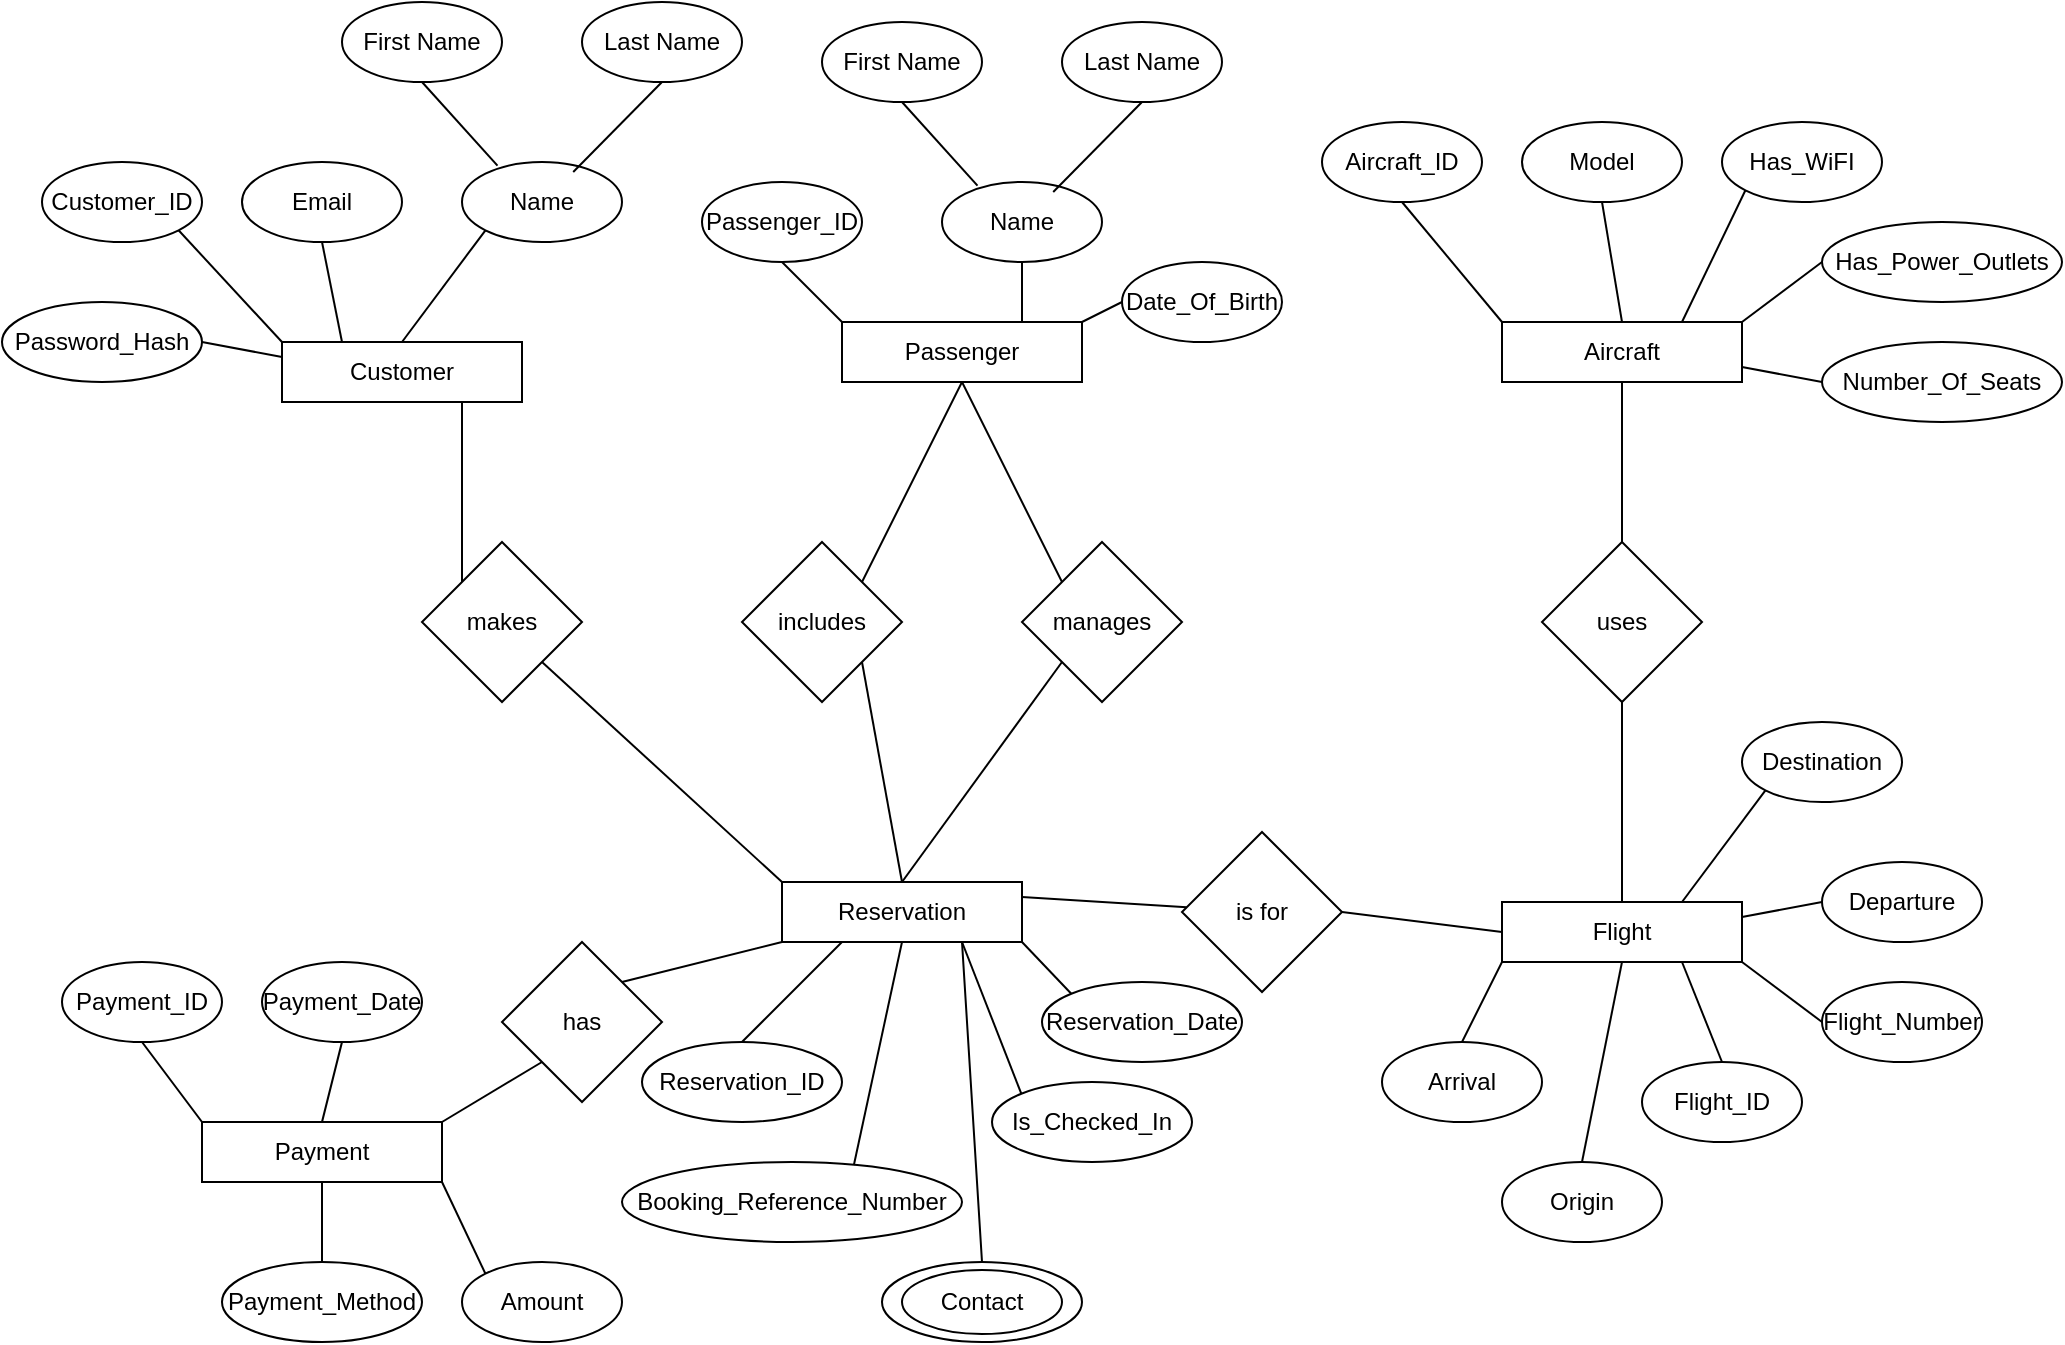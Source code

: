 <mxfile version="24.7.17" pages="2">
  <diagram name="Page-1" id="hL753HQviiplRQnqtc3H">
    <mxGraphModel dx="765" dy="822" grid="1" gridSize="10" guides="1" tooltips="1" connect="1" arrows="1" fold="1" page="1" pageScale="1" pageWidth="1900" pageHeight="1900" math="0" shadow="0">
      <root>
        <mxCell id="0" />
        <mxCell id="1" parent="0" />
        <mxCell id="LhDq8lc_SfDZKBFOZwzH-1" value="Passenger" style="rounded=0;whiteSpace=wrap;html=1;" vertex="1" parent="1">
          <mxGeometry x="930" y="570" width="120" height="30" as="geometry" />
        </mxCell>
        <mxCell id="LhDq8lc_SfDZKBFOZwzH-2" value="Customer" style="rounded=0;whiteSpace=wrap;html=1;" vertex="1" parent="1">
          <mxGeometry x="650" y="580" width="120" height="30" as="geometry" />
        </mxCell>
        <mxCell id="LhDq8lc_SfDZKBFOZwzH-3" value="Aircraft" style="rounded=0;whiteSpace=wrap;html=1;" vertex="1" parent="1">
          <mxGeometry x="1260" y="570" width="120" height="30" as="geometry" />
        </mxCell>
        <mxCell id="LhDq8lc_SfDZKBFOZwzH-4" value="Flight" style="rounded=0;whiteSpace=wrap;html=1;" vertex="1" parent="1">
          <mxGeometry x="1260" y="860" width="120" height="30" as="geometry" />
        </mxCell>
        <mxCell id="LhDq8lc_SfDZKBFOZwzH-9" value="uses" style="rhombus;whiteSpace=wrap;html=1;" vertex="1" parent="1">
          <mxGeometry x="1280" y="680" width="80" height="80" as="geometry" />
        </mxCell>
        <mxCell id="LhDq8lc_SfDZKBFOZwzH-14" value="Reservation" style="rounded=0;whiteSpace=wrap;html=1;" vertex="1" parent="1">
          <mxGeometry x="900" y="850" width="120" height="30" as="geometry" />
        </mxCell>
        <mxCell id="LhDq8lc_SfDZKBFOZwzH-16" value="Payment" style="rounded=0;whiteSpace=wrap;html=1;" vertex="1" parent="1">
          <mxGeometry x="610" y="970" width="120" height="30" as="geometry" />
        </mxCell>
        <mxCell id="LhDq8lc_SfDZKBFOZwzH-18" value="includes" style="rhombus;whiteSpace=wrap;html=1;" vertex="1" parent="1">
          <mxGeometry x="880" y="680" width="80" height="80" as="geometry" />
        </mxCell>
        <mxCell id="LhDq8lc_SfDZKBFOZwzH-19" value="" style="endArrow=none;html=1;rounded=0;entryX=1;entryY=1;entryDx=0;entryDy=0;exitX=0.5;exitY=0;exitDx=0;exitDy=0;" edge="1" parent="1" source="LhDq8lc_SfDZKBFOZwzH-14" target="LhDq8lc_SfDZKBFOZwzH-18">
          <mxGeometry width="50" height="50" relative="1" as="geometry">
            <mxPoint x="820" y="930" as="sourcePoint" />
            <mxPoint x="870" y="880" as="targetPoint" />
          </mxGeometry>
        </mxCell>
        <mxCell id="LhDq8lc_SfDZKBFOZwzH-20" value="has" style="rhombus;whiteSpace=wrap;html=1;" vertex="1" parent="1">
          <mxGeometry x="760" y="880" width="80" height="80" as="geometry" />
        </mxCell>
        <mxCell id="LhDq8lc_SfDZKBFOZwzH-21" value="" style="endArrow=none;html=1;rounded=0;exitX=1;exitY=0;exitDx=0;exitDy=0;entryX=0;entryY=1;entryDx=0;entryDy=0;" edge="1" parent="1" source="LhDq8lc_SfDZKBFOZwzH-16" target="LhDq8lc_SfDZKBFOZwzH-20">
          <mxGeometry width="50" height="50" relative="1" as="geometry">
            <mxPoint x="820" y="930" as="sourcePoint" />
            <mxPoint x="870" y="880" as="targetPoint" />
          </mxGeometry>
        </mxCell>
        <mxCell id="LhDq8lc_SfDZKBFOZwzH-22" value="" style="endArrow=none;html=1;rounded=0;entryX=0;entryY=1;entryDx=0;entryDy=0;exitX=1;exitY=0;exitDx=0;exitDy=0;" edge="1" parent="1" source="LhDq8lc_SfDZKBFOZwzH-20" target="LhDq8lc_SfDZKBFOZwzH-14">
          <mxGeometry width="50" height="50" relative="1" as="geometry">
            <mxPoint x="820" y="930" as="sourcePoint" />
            <mxPoint x="870" y="880" as="targetPoint" />
          </mxGeometry>
        </mxCell>
        <mxCell id="LhDq8lc_SfDZKBFOZwzH-26" value="" style="endArrow=none;html=1;rounded=0;entryX=0.5;entryY=1;entryDx=0;entryDy=0;exitX=1;exitY=0;exitDx=0;exitDy=0;" edge="1" parent="1" source="LhDq8lc_SfDZKBFOZwzH-18" target="LhDq8lc_SfDZKBFOZwzH-1">
          <mxGeometry width="50" height="50" relative="1" as="geometry">
            <mxPoint x="920" y="970" as="sourcePoint" />
            <mxPoint x="970" y="920" as="targetPoint" />
          </mxGeometry>
        </mxCell>
        <mxCell id="LhDq8lc_SfDZKBFOZwzH-27" value="is for" style="rhombus;whiteSpace=wrap;html=1;" vertex="1" parent="1">
          <mxGeometry x="1100" y="825" width="80" height="80" as="geometry" />
        </mxCell>
        <mxCell id="LhDq8lc_SfDZKBFOZwzH-30" value="" style="endArrow=none;html=1;rounded=0;exitX=1;exitY=0.25;exitDx=0;exitDy=0;" edge="1" parent="1" source="LhDq8lc_SfDZKBFOZwzH-14" target="LhDq8lc_SfDZKBFOZwzH-27">
          <mxGeometry width="50" height="50" relative="1" as="geometry">
            <mxPoint x="1080" y="840" as="sourcePoint" />
            <mxPoint x="1130" y="790" as="targetPoint" />
          </mxGeometry>
        </mxCell>
        <mxCell id="LhDq8lc_SfDZKBFOZwzH-31" value="" style="endArrow=none;html=1;rounded=0;entryX=0;entryY=0.5;entryDx=0;entryDy=0;exitX=1;exitY=0.5;exitDx=0;exitDy=0;" edge="1" parent="1" source="LhDq8lc_SfDZKBFOZwzH-27" target="LhDq8lc_SfDZKBFOZwzH-4">
          <mxGeometry width="50" height="50" relative="1" as="geometry">
            <mxPoint x="1230" y="810" as="sourcePoint" />
            <mxPoint x="1280" y="760" as="targetPoint" />
          </mxGeometry>
        </mxCell>
        <mxCell id="LhDq8lc_SfDZKBFOZwzH-32" value="" style="endArrow=none;html=1;rounded=0;exitX=0.5;exitY=0;exitDx=0;exitDy=0;entryX=0.5;entryY=1;entryDx=0;entryDy=0;" edge="1" parent="1" source="LhDq8lc_SfDZKBFOZwzH-4" target="LhDq8lc_SfDZKBFOZwzH-9">
          <mxGeometry width="50" height="50" relative="1" as="geometry">
            <mxPoint x="1230" y="810" as="sourcePoint" />
            <mxPoint x="1280" y="760" as="targetPoint" />
          </mxGeometry>
        </mxCell>
        <mxCell id="LhDq8lc_SfDZKBFOZwzH-33" value="" style="endArrow=none;html=1;rounded=0;entryX=0.5;entryY=1;entryDx=0;entryDy=0;exitX=0.5;exitY=0;exitDx=0;exitDy=0;" edge="1" parent="1" source="LhDq8lc_SfDZKBFOZwzH-9" target="LhDq8lc_SfDZKBFOZwzH-3">
          <mxGeometry width="50" height="50" relative="1" as="geometry">
            <mxPoint x="1230" y="810" as="sourcePoint" />
            <mxPoint x="1280" y="760" as="targetPoint" />
          </mxGeometry>
        </mxCell>
        <mxCell id="LhDq8lc_SfDZKBFOZwzH-34" value="makes" style="rhombus;whiteSpace=wrap;html=1;" vertex="1" parent="1">
          <mxGeometry x="720" y="680" width="80" height="80" as="geometry" />
        </mxCell>
        <mxCell id="LhDq8lc_SfDZKBFOZwzH-35" value="" style="endArrow=none;html=1;rounded=0;entryX=0.75;entryY=1;entryDx=0;entryDy=0;exitX=0;exitY=0;exitDx=0;exitDy=0;" edge="1" parent="1" source="LhDq8lc_SfDZKBFOZwzH-34" target="LhDq8lc_SfDZKBFOZwzH-2">
          <mxGeometry width="50" height="50" relative="1" as="geometry">
            <mxPoint x="770" y="780" as="sourcePoint" />
            <mxPoint x="820" y="730" as="targetPoint" />
          </mxGeometry>
        </mxCell>
        <mxCell id="LhDq8lc_SfDZKBFOZwzH-36" value="" style="endArrow=none;html=1;rounded=0;entryX=1;entryY=1;entryDx=0;entryDy=0;exitX=0;exitY=0;exitDx=0;exitDy=0;" edge="1" parent="1" source="LhDq8lc_SfDZKBFOZwzH-14" target="LhDq8lc_SfDZKBFOZwzH-34">
          <mxGeometry width="50" height="50" relative="1" as="geometry">
            <mxPoint x="770" y="780" as="sourcePoint" />
            <mxPoint x="820" y="730" as="targetPoint" />
          </mxGeometry>
        </mxCell>
        <mxCell id="LhDq8lc_SfDZKBFOZwzH-38" value="manages" style="rhombus;whiteSpace=wrap;html=1;" vertex="1" parent="1">
          <mxGeometry x="1020" y="680" width="80" height="80" as="geometry" />
        </mxCell>
        <mxCell id="LhDq8lc_SfDZKBFOZwzH-39" value="" style="endArrow=none;html=1;rounded=0;entryX=0.5;entryY=1;entryDx=0;entryDy=0;exitX=0;exitY=0;exitDx=0;exitDy=0;" edge="1" parent="1" source="LhDq8lc_SfDZKBFOZwzH-38" target="LhDq8lc_SfDZKBFOZwzH-1">
          <mxGeometry width="50" height="50" relative="1" as="geometry">
            <mxPoint x="1030" y="740" as="sourcePoint" />
            <mxPoint x="1080" y="690" as="targetPoint" />
          </mxGeometry>
        </mxCell>
        <mxCell id="LhDq8lc_SfDZKBFOZwzH-40" value="" style="endArrow=none;html=1;rounded=0;entryX=0.5;entryY=0;entryDx=0;entryDy=0;exitX=0;exitY=1;exitDx=0;exitDy=0;" edge="1" parent="1" source="LhDq8lc_SfDZKBFOZwzH-38" target="LhDq8lc_SfDZKBFOZwzH-14">
          <mxGeometry width="50" height="50" relative="1" as="geometry">
            <mxPoint x="1030" y="760" as="sourcePoint" />
            <mxPoint x="1080" y="690" as="targetPoint" />
          </mxGeometry>
        </mxCell>
        <mxCell id="LhDq8lc_SfDZKBFOZwzH-42" value="Customer_ID" style="ellipse;whiteSpace=wrap;html=1;" vertex="1" parent="1">
          <mxGeometry x="530" y="490" width="80" height="40" as="geometry" />
        </mxCell>
        <mxCell id="LhDq8lc_SfDZKBFOZwzH-43" value="Email" style="ellipse;whiteSpace=wrap;html=1;" vertex="1" parent="1">
          <mxGeometry x="630" y="490" width="80" height="40" as="geometry" />
        </mxCell>
        <mxCell id="LhDq8lc_SfDZKBFOZwzH-44" value="Name" style="ellipse;whiteSpace=wrap;html=1;" vertex="1" parent="1">
          <mxGeometry x="740" y="490" width="80" height="40" as="geometry" />
        </mxCell>
        <mxCell id="LhDq8lc_SfDZKBFOZwzH-50" value="First Name" style="ellipse;whiteSpace=wrap;html=1;" vertex="1" parent="1">
          <mxGeometry x="680" y="410" width="80" height="40" as="geometry" />
        </mxCell>
        <mxCell id="LhDq8lc_SfDZKBFOZwzH-51" value="Last Name" style="ellipse;whiteSpace=wrap;html=1;" vertex="1" parent="1">
          <mxGeometry x="800" y="410" width="80" height="40" as="geometry" />
        </mxCell>
        <mxCell id="LhDq8lc_SfDZKBFOZwzH-52" value="" style="endArrow=none;html=1;rounded=0;entryX=0.5;entryY=1;entryDx=0;entryDy=0;exitX=0.182;exitY=-0.019;exitDx=0;exitDy=0;exitPerimeter=0;" edge="1" parent="1" target="LhDq8lc_SfDZKBFOZwzH-50">
          <mxGeometry width="50" height="50" relative="1" as="geometry">
            <mxPoint x="757.74" y="491.835" as="sourcePoint" />
            <mxPoint x="790" y="730" as="targetPoint" />
          </mxGeometry>
        </mxCell>
        <mxCell id="LhDq8lc_SfDZKBFOZwzH-53" value="" style="endArrow=none;html=1;rounded=0;entryX=0.5;entryY=1;entryDx=0;entryDy=0;exitX=0.723;exitY=0.071;exitDx=0;exitDy=0;exitPerimeter=0;" edge="1" parent="1" target="LhDq8lc_SfDZKBFOZwzH-51">
          <mxGeometry width="50" height="50" relative="1" as="geometry">
            <mxPoint x="795.61" y="494.985" as="sourcePoint" />
            <mxPoint x="790" y="730" as="targetPoint" />
          </mxGeometry>
        </mxCell>
        <mxCell id="LhDq8lc_SfDZKBFOZwzH-55" value="Password_Hash" style="ellipse;whiteSpace=wrap;html=1;" vertex="1" parent="1">
          <mxGeometry x="510" y="560" width="100" height="40" as="geometry" />
        </mxCell>
        <mxCell id="LhDq8lc_SfDZKBFOZwzH-57" value="" style="endArrow=none;html=1;rounded=0;entryX=1;entryY=0.5;entryDx=0;entryDy=0;exitX=0;exitY=0.25;exitDx=0;exitDy=0;" edge="1" parent="1" source="LhDq8lc_SfDZKBFOZwzH-2" target="LhDq8lc_SfDZKBFOZwzH-55">
          <mxGeometry width="50" height="50" relative="1" as="geometry">
            <mxPoint x="710" y="830" as="sourcePoint" />
            <mxPoint x="760" y="780" as="targetPoint" />
          </mxGeometry>
        </mxCell>
        <mxCell id="LhDq8lc_SfDZKBFOZwzH-58" value="" style="endArrow=none;html=1;rounded=0;entryX=1;entryY=1;entryDx=0;entryDy=0;exitX=0;exitY=0;exitDx=0;exitDy=0;" edge="1" parent="1" source="LhDq8lc_SfDZKBFOZwzH-2" target="LhDq8lc_SfDZKBFOZwzH-42">
          <mxGeometry width="50" height="50" relative="1" as="geometry">
            <mxPoint x="710" y="790" as="sourcePoint" />
            <mxPoint x="760" y="740" as="targetPoint" />
          </mxGeometry>
        </mxCell>
        <mxCell id="LhDq8lc_SfDZKBFOZwzH-59" value="" style="endArrow=none;html=1;rounded=0;entryX=0.5;entryY=1;entryDx=0;entryDy=0;exitX=0.25;exitY=0;exitDx=0;exitDy=0;" edge="1" parent="1" source="LhDq8lc_SfDZKBFOZwzH-2" target="LhDq8lc_SfDZKBFOZwzH-43">
          <mxGeometry width="50" height="50" relative="1" as="geometry">
            <mxPoint x="710" y="790" as="sourcePoint" />
            <mxPoint x="760" y="740" as="targetPoint" />
          </mxGeometry>
        </mxCell>
        <mxCell id="LhDq8lc_SfDZKBFOZwzH-60" value="" style="endArrow=none;html=1;rounded=0;entryX=0;entryY=1;entryDx=0;entryDy=0;exitX=0.5;exitY=0;exitDx=0;exitDy=0;" edge="1" parent="1" source="LhDq8lc_SfDZKBFOZwzH-2" target="LhDq8lc_SfDZKBFOZwzH-44">
          <mxGeometry width="50" height="50" relative="1" as="geometry">
            <mxPoint x="710" y="790" as="sourcePoint" />
            <mxPoint x="760" y="740" as="targetPoint" />
          </mxGeometry>
        </mxCell>
        <mxCell id="LhDq8lc_SfDZKBFOZwzH-61" value="Payment_ID" style="ellipse;whiteSpace=wrap;html=1;" vertex="1" parent="1">
          <mxGeometry x="540" y="890" width="80" height="40" as="geometry" />
        </mxCell>
        <mxCell id="LhDq8lc_SfDZKBFOZwzH-62" value="Payment_Date" style="ellipse;whiteSpace=wrap;html=1;" vertex="1" parent="1">
          <mxGeometry x="640" y="890" width="80" height="40" as="geometry" />
        </mxCell>
        <mxCell id="LhDq8lc_SfDZKBFOZwzH-63" value="Amount" style="ellipse;whiteSpace=wrap;html=1;" vertex="1" parent="1">
          <mxGeometry x="740" y="1040" width="80" height="40" as="geometry" />
        </mxCell>
        <mxCell id="LhDq8lc_SfDZKBFOZwzH-64" value="Payment_Method" style="ellipse;whiteSpace=wrap;html=1;" vertex="1" parent="1">
          <mxGeometry x="620" y="1040" width="100" height="40" as="geometry" />
        </mxCell>
        <mxCell id="LhDq8lc_SfDZKBFOZwzH-68" value="" style="endArrow=none;html=1;rounded=0;exitX=0.5;exitY=1;exitDx=0;exitDy=0;entryX=0.5;entryY=0;entryDx=0;entryDy=0;" edge="1" parent="1" source="LhDq8lc_SfDZKBFOZwzH-16" target="LhDq8lc_SfDZKBFOZwzH-64">
          <mxGeometry width="50" height="50" relative="1" as="geometry">
            <mxPoint x="610" y="950" as="sourcePoint" />
            <mxPoint x="660" y="900" as="targetPoint" />
          </mxGeometry>
        </mxCell>
        <mxCell id="LhDq8lc_SfDZKBFOZwzH-69" value="" style="endArrow=none;html=1;rounded=0;entryX=1;entryY=1;entryDx=0;entryDy=0;exitX=0;exitY=0;exitDx=0;exitDy=0;" edge="1" parent="1" source="LhDq8lc_SfDZKBFOZwzH-63" target="LhDq8lc_SfDZKBFOZwzH-16">
          <mxGeometry width="50" height="50" relative="1" as="geometry">
            <mxPoint x="610" y="950" as="sourcePoint" />
            <mxPoint x="660" y="900" as="targetPoint" />
          </mxGeometry>
        </mxCell>
        <mxCell id="LhDq8lc_SfDZKBFOZwzH-70" value="Aircraft_ID" style="ellipse;whiteSpace=wrap;html=1;" vertex="1" parent="1">
          <mxGeometry x="1170" y="470" width="80" height="40" as="geometry" />
        </mxCell>
        <mxCell id="LhDq8lc_SfDZKBFOZwzH-72" value="Model" style="ellipse;whiteSpace=wrap;html=1;" vertex="1" parent="1">
          <mxGeometry x="1270" y="470" width="80" height="40" as="geometry" />
        </mxCell>
        <mxCell id="LhDq8lc_SfDZKBFOZwzH-73" value="Has_WiFI" style="ellipse;whiteSpace=wrap;html=1;" vertex="1" parent="1">
          <mxGeometry x="1370" y="470" width="80" height="40" as="geometry" />
        </mxCell>
        <mxCell id="LhDq8lc_SfDZKBFOZwzH-74" value="Has_Power_Outlets" style="ellipse;whiteSpace=wrap;html=1;" vertex="1" parent="1">
          <mxGeometry x="1420" y="520" width="120" height="40" as="geometry" />
        </mxCell>
        <mxCell id="LhDq8lc_SfDZKBFOZwzH-75" value="Number_Of_Seats" style="ellipse;whiteSpace=wrap;html=1;" vertex="1" parent="1">
          <mxGeometry x="1420" y="580" width="120" height="40" as="geometry" />
        </mxCell>
        <mxCell id="LhDq8lc_SfDZKBFOZwzH-76" value="" style="endArrow=none;html=1;rounded=0;entryX=0.5;entryY=1;entryDx=0;entryDy=0;exitX=0;exitY=0;exitDx=0;exitDy=0;" edge="1" parent="1" source="LhDq8lc_SfDZKBFOZwzH-3" target="LhDq8lc_SfDZKBFOZwzH-70">
          <mxGeometry width="50" height="50" relative="1" as="geometry">
            <mxPoint x="1250" y="800" as="sourcePoint" />
            <mxPoint x="1300" y="750" as="targetPoint" />
          </mxGeometry>
        </mxCell>
        <mxCell id="LhDq8lc_SfDZKBFOZwzH-77" value="" style="endArrow=none;html=1;rounded=0;entryX=0.5;entryY=1;entryDx=0;entryDy=0;exitX=0.5;exitY=0;exitDx=0;exitDy=0;" edge="1" parent="1" source="LhDq8lc_SfDZKBFOZwzH-3" target="LhDq8lc_SfDZKBFOZwzH-72">
          <mxGeometry width="50" height="50" relative="1" as="geometry">
            <mxPoint x="1250" y="800" as="sourcePoint" />
            <mxPoint x="1300" y="750" as="targetPoint" />
          </mxGeometry>
        </mxCell>
        <mxCell id="LhDq8lc_SfDZKBFOZwzH-78" value="" style="endArrow=none;html=1;rounded=0;entryX=0;entryY=1;entryDx=0;entryDy=0;" edge="1" parent="1" target="LhDq8lc_SfDZKBFOZwzH-73">
          <mxGeometry width="50" height="50" relative="1" as="geometry">
            <mxPoint x="1350" y="570" as="sourcePoint" />
            <mxPoint x="1300" y="750" as="targetPoint" />
          </mxGeometry>
        </mxCell>
        <mxCell id="LhDq8lc_SfDZKBFOZwzH-79" value="" style="endArrow=none;html=1;rounded=0;entryX=0;entryY=0.5;entryDx=0;entryDy=0;exitX=1;exitY=0;exitDx=0;exitDy=0;" edge="1" parent="1" source="LhDq8lc_SfDZKBFOZwzH-3" target="LhDq8lc_SfDZKBFOZwzH-74">
          <mxGeometry width="50" height="50" relative="1" as="geometry">
            <mxPoint x="1250" y="800" as="sourcePoint" />
            <mxPoint x="1300" y="750" as="targetPoint" />
          </mxGeometry>
        </mxCell>
        <mxCell id="LhDq8lc_SfDZKBFOZwzH-80" value="" style="endArrow=none;html=1;rounded=0;entryX=0;entryY=0.5;entryDx=0;entryDy=0;exitX=1;exitY=0.75;exitDx=0;exitDy=0;" edge="1" parent="1" source="LhDq8lc_SfDZKBFOZwzH-3" target="LhDq8lc_SfDZKBFOZwzH-75">
          <mxGeometry width="50" height="50" relative="1" as="geometry">
            <mxPoint x="1250" y="800" as="sourcePoint" />
            <mxPoint x="1300" y="750" as="targetPoint" />
          </mxGeometry>
        </mxCell>
        <mxCell id="LhDq8lc_SfDZKBFOZwzH-81" value="Flight_ID" style="ellipse;whiteSpace=wrap;html=1;" vertex="1" parent="1">
          <mxGeometry x="1330" y="940" width="80" height="40" as="geometry" />
        </mxCell>
        <mxCell id="LhDq8lc_SfDZKBFOZwzH-82" value="Flight_Number" style="ellipse;whiteSpace=wrap;html=1;" vertex="1" parent="1">
          <mxGeometry x="1420" y="900" width="80" height="40" as="geometry" />
        </mxCell>
        <mxCell id="LhDq8lc_SfDZKBFOZwzH-83" value="Departure" style="ellipse;whiteSpace=wrap;html=1;" vertex="1" parent="1">
          <mxGeometry x="1420" y="840" width="80" height="40" as="geometry" />
        </mxCell>
        <mxCell id="LhDq8lc_SfDZKBFOZwzH-84" value="Arrival" style="ellipse;whiteSpace=wrap;html=1;" vertex="1" parent="1">
          <mxGeometry x="1200" y="930" width="80" height="40" as="geometry" />
        </mxCell>
        <mxCell id="LhDq8lc_SfDZKBFOZwzH-85" value="Destination" style="ellipse;whiteSpace=wrap;html=1;" vertex="1" parent="1">
          <mxGeometry x="1380" y="770" width="80" height="40" as="geometry" />
        </mxCell>
        <mxCell id="LhDq8lc_SfDZKBFOZwzH-86" value="Origin" style="ellipse;whiteSpace=wrap;html=1;" vertex="1" parent="1">
          <mxGeometry x="1260" y="990" width="80" height="40" as="geometry" />
        </mxCell>
        <mxCell id="LhDq8lc_SfDZKBFOZwzH-87" value="" style="endArrow=none;html=1;rounded=0;entryX=0;entryY=1;entryDx=0;entryDy=0;exitX=0.75;exitY=0;exitDx=0;exitDy=0;" edge="1" parent="1" source="LhDq8lc_SfDZKBFOZwzH-4" target="LhDq8lc_SfDZKBFOZwzH-85">
          <mxGeometry width="50" height="50" relative="1" as="geometry">
            <mxPoint x="1270" y="800" as="sourcePoint" />
            <mxPoint x="1320" y="750" as="targetPoint" />
          </mxGeometry>
        </mxCell>
        <mxCell id="LhDq8lc_SfDZKBFOZwzH-88" value="" style="endArrow=none;html=1;rounded=0;entryX=0;entryY=0.5;entryDx=0;entryDy=0;exitX=1;exitY=0.25;exitDx=0;exitDy=0;" edge="1" parent="1" source="LhDq8lc_SfDZKBFOZwzH-4" target="LhDq8lc_SfDZKBFOZwzH-83">
          <mxGeometry width="50" height="50" relative="1" as="geometry">
            <mxPoint x="1270" y="800" as="sourcePoint" />
            <mxPoint x="1320" y="750" as="targetPoint" />
          </mxGeometry>
        </mxCell>
        <mxCell id="LhDq8lc_SfDZKBFOZwzH-89" value="" style="endArrow=none;html=1;rounded=0;entryX=0;entryY=0.5;entryDx=0;entryDy=0;exitX=1;exitY=1;exitDx=0;exitDy=0;" edge="1" parent="1" source="LhDq8lc_SfDZKBFOZwzH-4" target="LhDq8lc_SfDZKBFOZwzH-82">
          <mxGeometry width="50" height="50" relative="1" as="geometry">
            <mxPoint x="1270" y="800" as="sourcePoint" />
            <mxPoint x="1320" y="750" as="targetPoint" />
          </mxGeometry>
        </mxCell>
        <mxCell id="LhDq8lc_SfDZKBFOZwzH-90" value="" style="endArrow=none;html=1;rounded=0;entryX=0.5;entryY=0;entryDx=0;entryDy=0;exitX=0.75;exitY=1;exitDx=0;exitDy=0;" edge="1" parent="1" source="LhDq8lc_SfDZKBFOZwzH-4" target="LhDq8lc_SfDZKBFOZwzH-81">
          <mxGeometry width="50" height="50" relative="1" as="geometry">
            <mxPoint x="1270" y="800" as="sourcePoint" />
            <mxPoint x="1320" y="750" as="targetPoint" />
          </mxGeometry>
        </mxCell>
        <mxCell id="LhDq8lc_SfDZKBFOZwzH-91" value="" style="endArrow=none;html=1;rounded=0;entryX=0.5;entryY=0;entryDx=0;entryDy=0;exitX=0.5;exitY=1;exitDx=0;exitDy=0;" edge="1" parent="1" source="LhDq8lc_SfDZKBFOZwzH-4" target="LhDq8lc_SfDZKBFOZwzH-86">
          <mxGeometry width="50" height="50" relative="1" as="geometry">
            <mxPoint x="1270" y="800" as="sourcePoint" />
            <mxPoint x="1320" y="750" as="targetPoint" />
          </mxGeometry>
        </mxCell>
        <mxCell id="LhDq8lc_SfDZKBFOZwzH-92" value="" style="endArrow=none;html=1;rounded=0;exitX=0.5;exitY=0;exitDx=0;exitDy=0;entryX=0;entryY=1;entryDx=0;entryDy=0;" edge="1" parent="1" source="LhDq8lc_SfDZKBFOZwzH-84" target="LhDq8lc_SfDZKBFOZwzH-4">
          <mxGeometry width="50" height="50" relative="1" as="geometry">
            <mxPoint x="1270" y="800" as="sourcePoint" />
            <mxPoint x="1320" y="750" as="targetPoint" />
          </mxGeometry>
        </mxCell>
        <mxCell id="LhDq8lc_SfDZKBFOZwzH-93" value="" style="endArrow=none;html=1;rounded=0;entryX=0.5;entryY=1;entryDx=0;entryDy=0;exitX=0;exitY=0;exitDx=0;exitDy=0;" edge="1" parent="1" source="LhDq8lc_SfDZKBFOZwzH-16" target="LhDq8lc_SfDZKBFOZwzH-61">
          <mxGeometry width="50" height="50" relative="1" as="geometry">
            <mxPoint x="650" y="1060" as="sourcePoint" />
            <mxPoint x="700" y="1010" as="targetPoint" />
          </mxGeometry>
        </mxCell>
        <mxCell id="LhDq8lc_SfDZKBFOZwzH-94" value="" style="endArrow=none;html=1;rounded=0;entryX=0.5;entryY=1;entryDx=0;entryDy=0;exitX=0.5;exitY=0;exitDx=0;exitDy=0;" edge="1" parent="1" source="LhDq8lc_SfDZKBFOZwzH-16" target="LhDq8lc_SfDZKBFOZwzH-62">
          <mxGeometry width="50" height="50" relative="1" as="geometry">
            <mxPoint x="650" y="1060" as="sourcePoint" />
            <mxPoint x="700" y="1010" as="targetPoint" />
          </mxGeometry>
        </mxCell>
        <mxCell id="LhDq8lc_SfDZKBFOZwzH-96" value="Reservation_ID" style="ellipse;whiteSpace=wrap;html=1;" vertex="1" parent="1">
          <mxGeometry x="830" y="930" width="100" height="40" as="geometry" />
        </mxCell>
        <mxCell id="LhDq8lc_SfDZKBFOZwzH-97" value="Booking_Reference_Number" style="ellipse;whiteSpace=wrap;html=1;" vertex="1" parent="1">
          <mxGeometry x="820" y="990" width="170" height="40" as="geometry" />
        </mxCell>
        <mxCell id="LhDq8lc_SfDZKBFOZwzH-99" value="Reservation_Date" style="ellipse;whiteSpace=wrap;html=1;" vertex="1" parent="1">
          <mxGeometry x="1030" y="900" width="100" height="40" as="geometry" />
        </mxCell>
        <mxCell id="LhDq8lc_SfDZKBFOZwzH-100" value="Is_Checked_In" style="ellipse;whiteSpace=wrap;html=1;" vertex="1" parent="1">
          <mxGeometry x="1005" y="950" width="100" height="40" as="geometry" />
        </mxCell>
        <mxCell id="LhDq8lc_SfDZKBFOZwzH-101" value="" style="endArrow=none;html=1;rounded=0;entryX=0.25;entryY=1;entryDx=0;entryDy=0;exitX=0.5;exitY=0;exitDx=0;exitDy=0;" edge="1" parent="1" source="LhDq8lc_SfDZKBFOZwzH-96" target="LhDq8lc_SfDZKBFOZwzH-14">
          <mxGeometry width="50" height="50" relative="1" as="geometry">
            <mxPoint x="990" y="1100" as="sourcePoint" />
            <mxPoint x="1040" y="1050" as="targetPoint" />
          </mxGeometry>
        </mxCell>
        <mxCell id="LhDq8lc_SfDZKBFOZwzH-102" value="" style="endArrow=none;html=1;rounded=0;entryX=0.5;entryY=1;entryDx=0;entryDy=0;exitX=0.682;exitY=0.038;exitDx=0;exitDy=0;exitPerimeter=0;" edge="1" parent="1" source="LhDq8lc_SfDZKBFOZwzH-97" target="LhDq8lc_SfDZKBFOZwzH-14">
          <mxGeometry width="50" height="50" relative="1" as="geometry">
            <mxPoint x="950" y="980" as="sourcePoint" />
            <mxPoint x="1040" y="1050" as="targetPoint" />
          </mxGeometry>
        </mxCell>
        <mxCell id="LhDq8lc_SfDZKBFOZwzH-103" value="" style="endArrow=none;html=1;rounded=0;entryX=0.75;entryY=1;entryDx=0;entryDy=0;exitX=0;exitY=0;exitDx=0;exitDy=0;" edge="1" parent="1" source="LhDq8lc_SfDZKBFOZwzH-100" target="LhDq8lc_SfDZKBFOZwzH-14">
          <mxGeometry width="50" height="50" relative="1" as="geometry">
            <mxPoint x="990" y="1100" as="sourcePoint" />
            <mxPoint x="1040" y="1050" as="targetPoint" />
          </mxGeometry>
        </mxCell>
        <mxCell id="LhDq8lc_SfDZKBFOZwzH-104" value="" style="endArrow=none;html=1;rounded=0;entryX=1;entryY=1;entryDx=0;entryDy=0;exitX=0;exitY=0;exitDx=0;exitDy=0;" edge="1" parent="1" source="LhDq8lc_SfDZKBFOZwzH-99" target="LhDq8lc_SfDZKBFOZwzH-14">
          <mxGeometry width="50" height="50" relative="1" as="geometry">
            <mxPoint x="990" y="1100" as="sourcePoint" />
            <mxPoint x="1040" y="1050" as="targetPoint" />
          </mxGeometry>
        </mxCell>
        <mxCell id="LhDq8lc_SfDZKBFOZwzH-105" value="Passenger_ID" style="ellipse;whiteSpace=wrap;html=1;" vertex="1" parent="1">
          <mxGeometry x="860" y="500" width="80" height="40" as="geometry" />
        </mxCell>
        <mxCell id="LhDq8lc_SfDZKBFOZwzH-107" value="Name" style="ellipse;whiteSpace=wrap;html=1;" vertex="1" parent="1">
          <mxGeometry x="980" y="500" width="80" height="40" as="geometry" />
        </mxCell>
        <mxCell id="LhDq8lc_SfDZKBFOZwzH-108" value="First Name" style="ellipse;whiteSpace=wrap;html=1;" vertex="1" parent="1">
          <mxGeometry x="920" y="420" width="80" height="40" as="geometry" />
        </mxCell>
        <mxCell id="LhDq8lc_SfDZKBFOZwzH-109" value="Last Name" style="ellipse;whiteSpace=wrap;html=1;" vertex="1" parent="1">
          <mxGeometry x="1040" y="420" width="80" height="40" as="geometry" />
        </mxCell>
        <mxCell id="LhDq8lc_SfDZKBFOZwzH-110" value="" style="endArrow=none;html=1;rounded=0;entryX=0.5;entryY=1;entryDx=0;entryDy=0;exitX=0.182;exitY=-0.019;exitDx=0;exitDy=0;exitPerimeter=0;" edge="1" parent="1" target="LhDq8lc_SfDZKBFOZwzH-108">
          <mxGeometry width="50" height="50" relative="1" as="geometry">
            <mxPoint x="997.74" y="501.835" as="sourcePoint" />
            <mxPoint x="1030" y="740" as="targetPoint" />
          </mxGeometry>
        </mxCell>
        <mxCell id="LhDq8lc_SfDZKBFOZwzH-111" value="" style="endArrow=none;html=1;rounded=0;entryX=0.5;entryY=1;entryDx=0;entryDy=0;exitX=0.723;exitY=0.071;exitDx=0;exitDy=0;exitPerimeter=0;" edge="1" parent="1" target="LhDq8lc_SfDZKBFOZwzH-109">
          <mxGeometry width="50" height="50" relative="1" as="geometry">
            <mxPoint x="1035.61" y="504.985" as="sourcePoint" />
            <mxPoint x="1030" y="740" as="targetPoint" />
          </mxGeometry>
        </mxCell>
        <mxCell id="LhDq8lc_SfDZKBFOZwzH-112" value="Date_Of_Birth" style="ellipse;whiteSpace=wrap;html=1;" vertex="1" parent="1">
          <mxGeometry x="1070" y="540" width="80" height="40" as="geometry" />
        </mxCell>
        <mxCell id="LhDq8lc_SfDZKBFOZwzH-113" value="" style="endArrow=none;html=1;rounded=0;entryX=0;entryY=0.5;entryDx=0;entryDy=0;exitX=1;exitY=0;exitDx=0;exitDy=0;" edge="1" parent="1" source="LhDq8lc_SfDZKBFOZwzH-1" target="LhDq8lc_SfDZKBFOZwzH-112">
          <mxGeometry width="50" height="50" relative="1" as="geometry">
            <mxPoint x="1000" y="750" as="sourcePoint" />
            <mxPoint x="1050" y="700" as="targetPoint" />
          </mxGeometry>
        </mxCell>
        <mxCell id="LhDq8lc_SfDZKBFOZwzH-114" value="" style="endArrow=none;html=1;rounded=0;entryX=0.5;entryY=1;entryDx=0;entryDy=0;" edge="1" parent="1" target="LhDq8lc_SfDZKBFOZwzH-107">
          <mxGeometry width="50" height="50" relative="1" as="geometry">
            <mxPoint x="1020" y="570" as="sourcePoint" />
            <mxPoint x="1050" y="700" as="targetPoint" />
          </mxGeometry>
        </mxCell>
        <mxCell id="LhDq8lc_SfDZKBFOZwzH-115" value="" style="endArrow=none;html=1;rounded=0;entryX=0.5;entryY=1;entryDx=0;entryDy=0;exitX=0;exitY=0;exitDx=0;exitDy=0;" edge="1" parent="1" source="LhDq8lc_SfDZKBFOZwzH-1" target="LhDq8lc_SfDZKBFOZwzH-105">
          <mxGeometry width="50" height="50" relative="1" as="geometry">
            <mxPoint x="1000" y="750" as="sourcePoint" />
            <mxPoint x="1050" y="700" as="targetPoint" />
          </mxGeometry>
        </mxCell>
        <mxCell id="LhDq8lc_SfDZKBFOZwzH-118" value="Contact" style="ellipse;whiteSpace=wrap;html=1;" vertex="1" parent="1">
          <mxGeometry x="950" y="1040" width="100" height="40" as="geometry" />
        </mxCell>
        <mxCell id="LhDq8lc_SfDZKBFOZwzH-119" value="" style="ellipse;whiteSpace=wrap;html=1;fillColor=none;" vertex="1" parent="1">
          <mxGeometry x="960" y="1044" width="80" height="32" as="geometry" />
        </mxCell>
        <mxCell id="LhDq8lc_SfDZKBFOZwzH-120" value="" style="endArrow=none;html=1;rounded=0;exitX=0.5;exitY=0;exitDx=0;exitDy=0;entryX=0.75;entryY=1;entryDx=0;entryDy=0;" edge="1" parent="1" source="LhDq8lc_SfDZKBFOZwzH-118" target="LhDq8lc_SfDZKBFOZwzH-14">
          <mxGeometry width="50" height="50" relative="1" as="geometry">
            <mxPoint x="1010" y="920" as="sourcePoint" />
            <mxPoint x="1060" y="870" as="targetPoint" />
          </mxGeometry>
        </mxCell>
      </root>
    </mxGraphModel>
  </diagram>
  <diagram id="0bEl6xYxeoDDkoZ8YFh-" name="Page-2">
    <mxGraphModel dx="299" dy="349" grid="1" gridSize="10" guides="1" tooltips="1" connect="1" arrows="1" fold="1" page="1" pageScale="1" pageWidth="1000" pageHeight="700" math="0" shadow="0">
      <root>
        <mxCell id="0" />
        <mxCell id="1" parent="0" />
        <mxCell id="c_2VdhzzcDKbS-cAwKQb-1" value="Book" style="rounded=0;whiteSpace=wrap;html=1;" vertex="1" parent="1">
          <mxGeometry x="130" y="110" width="120" height="40" as="geometry" />
        </mxCell>
        <mxCell id="c_2VdhzzcDKbS-cAwKQb-2" value="Library Branch" style="rounded=0;whiteSpace=wrap;html=1;" vertex="1" parent="1">
          <mxGeometry x="130" y="430" width="120" height="40" as="geometry" />
        </mxCell>
        <mxCell id="c_2VdhzzcDKbS-cAwKQb-3" value="Borrower" style="rounded=0;whiteSpace=wrap;html=1;" vertex="1" parent="1">
          <mxGeometry x="480" y="360" width="120" height="40" as="geometry" />
        </mxCell>
        <mxCell id="c_2VdhzzcDKbS-cAwKQb-4" value="Publisher" style="rounded=0;whiteSpace=wrap;html=1;" vertex="1" parent="1">
          <mxGeometry x="480" y="110" width="120" height="40" as="geometry" />
        </mxCell>
        <mxCell id="c_2VdhzzcDKbS-cAwKQb-5" value="Book&lt;div&gt;Copies&lt;/div&gt;" style="rhombus;whiteSpace=wrap;html=1;" vertex="1" parent="1">
          <mxGeometry x="150" y="240" width="80" height="80" as="geometry" />
        </mxCell>
        <mxCell id="c_2VdhzzcDKbS-cAwKQb-7" value="Published&lt;div&gt;By&lt;/div&gt;" style="rhombus;whiteSpace=wrap;html=1;" vertex="1" parent="1">
          <mxGeometry x="310" y="80" width="80" height="80" as="geometry" />
        </mxCell>
        <mxCell id="c_2VdhzzcDKbS-cAwKQb-8" value="Book&lt;div&gt;Loans&lt;/div&gt;" style="rhombus;whiteSpace=wrap;html=1;" vertex="1" parent="1">
          <mxGeometry x="330" y="250" width="80" height="80" as="geometry" />
        </mxCell>
        <mxCell id="c_2VdhzzcDKbS-cAwKQb-9" value="&lt;u style=&quot;&quot;&gt;Branch_id&lt;/u&gt;" style="ellipse;whiteSpace=wrap;html=1;" vertex="1" parent="1">
          <mxGeometry x="60" y="490" width="100" height="41.67" as="geometry" />
        </mxCell>
        <mxCell id="c_2VdhzzcDKbS-cAwKQb-11" value="Brand_name" style="ellipse;whiteSpace=wrap;html=1;" vertex="1" parent="1">
          <mxGeometry x="180" y="490.0" width="100" height="40" as="geometry" />
        </mxCell>
        <mxCell id="c_2VdhzzcDKbS-cAwKQb-12" value="Address" style="ellipse;whiteSpace=wrap;html=1;" vertex="1" parent="1">
          <mxGeometry x="10" y="430" width="100" height="40" as="geometry" />
        </mxCell>
        <mxCell id="c_2VdhzzcDKbS-cAwKQb-13" value="&lt;u&gt;Card_no&lt;/u&gt;" style="ellipse;whiteSpace=wrap;html=1;" vertex="1" parent="1">
          <mxGeometry x="450" y="450" width="100" height="40" as="geometry" />
        </mxCell>
        <mxCell id="c_2VdhzzcDKbS-cAwKQb-14" value="Name" style="ellipse;whiteSpace=wrap;html=1;" vertex="1" parent="1">
          <mxGeometry x="560" y="450" width="100" height="40" as="geometry" />
        </mxCell>
        <mxCell id="c_2VdhzzcDKbS-cAwKQb-15" value="Address" style="ellipse;whiteSpace=wrap;html=1;" vertex="1" parent="1">
          <mxGeometry x="620" y="390" width="100" height="40" as="geometry" />
        </mxCell>
        <mxCell id="c_2VdhzzcDKbS-cAwKQb-16" value="Phone" style="ellipse;whiteSpace=wrap;html=1;" vertex="1" parent="1">
          <mxGeometry x="620" y="330" width="100" height="40" as="geometry" />
        </mxCell>
        <mxCell id="c_2VdhzzcDKbS-cAwKQb-17" value="&lt;i&gt;Book_id&lt;/i&gt;" style="ellipse;whiteSpace=wrap;html=1;" vertex="1" parent="1">
          <mxGeometry x="20" y="50" width="100" height="40" as="geometry" />
        </mxCell>
        <mxCell id="c_2VdhzzcDKbS-cAwKQb-18" value="Title" style="ellipse;whiteSpace=wrap;html=1;" vertex="1" parent="1">
          <mxGeometry x="140" y="40" width="100" height="40" as="geometry" />
        </mxCell>
        <mxCell id="c_2VdhzzcDKbS-cAwKQb-19" value="Authors" style="ellipse;whiteSpace=wrap;html=1;" vertex="1" parent="1">
          <mxGeometry x="10" y="120" width="100" height="40" as="geometry" />
        </mxCell>
        <mxCell id="c_2VdhzzcDKbS-cAwKQb-21" value="Name" style="ellipse;whiteSpace=wrap;html=1;" vertex="1" parent="1">
          <mxGeometry x="430" y="30" width="100" height="40" as="geometry" />
        </mxCell>
        <mxCell id="c_2VdhzzcDKbS-cAwKQb-22" value="Address" style="ellipse;whiteSpace=wrap;html=1;" vertex="1" parent="1">
          <mxGeometry x="550" y="30" width="100" height="40" as="geometry" />
        </mxCell>
        <mxCell id="c_2VdhzzcDKbS-cAwKQb-23" value="Phone" style="ellipse;whiteSpace=wrap;html=1;" vertex="1" parent="1">
          <mxGeometry x="630" y="80" width="100" height="40" as="geometry" />
        </mxCell>
        <mxCell id="c_2VdhzzcDKbS-cAwKQb-24" value="" style="ellipse;whiteSpace=wrap;html=1;fillColor=none;" vertex="1" parent="1">
          <mxGeometry x="20" y="124" width="80" height="32" as="geometry" />
        </mxCell>
        <mxCell id="c_2VdhzzcDKbS-cAwKQb-25" value="Number&lt;div&gt;of Copies&lt;/div&gt;" style="ellipse;whiteSpace=wrap;html=1;" vertex="1" parent="1">
          <mxGeometry x="20" y="210" width="100" height="40" as="geometry" />
        </mxCell>
        <mxCell id="c_2VdhzzcDKbS-cAwKQb-26" value="Date out" style="ellipse;whiteSpace=wrap;html=1;" vertex="1" parent="1">
          <mxGeometry x="370" y="200" width="100" height="40" as="geometry" />
        </mxCell>
        <mxCell id="c_2VdhzzcDKbS-cAwKQb-27" value="Due date" style="ellipse;whiteSpace=wrap;html=1;" vertex="1" parent="1">
          <mxGeometry x="430" y="250" width="100" height="40" as="geometry" />
        </mxCell>
        <mxCell id="c_2VdhzzcDKbS-cAwKQb-32" value="" style="endArrow=none;html=1;rounded=0;entryX=0;entryY=0.5;entryDx=0;entryDy=0;exitX=1;exitY=0.5;exitDx=0;exitDy=0;" edge="1" parent="1" source="c_2VdhzzcDKbS-cAwKQb-8" target="c_2VdhzzcDKbS-cAwKQb-27">
          <mxGeometry width="50" height="50" relative="1" as="geometry">
            <mxPoint x="420" y="300" as="sourcePoint" />
            <mxPoint x="470" y="250" as="targetPoint" />
          </mxGeometry>
        </mxCell>
        <mxCell id="c_2VdhzzcDKbS-cAwKQb-33" value="" style="endArrow=none;html=1;rounded=0;entryX=0.5;entryY=1;entryDx=0;entryDy=0;exitX=1;exitY=0;exitDx=0;exitDy=0;" edge="1" parent="1" source="c_2VdhzzcDKbS-cAwKQb-8" target="c_2VdhzzcDKbS-cAwKQb-26">
          <mxGeometry width="50" height="50" relative="1" as="geometry">
            <mxPoint x="420" y="300" as="sourcePoint" />
            <mxPoint x="470" y="250" as="targetPoint" />
          </mxGeometry>
        </mxCell>
        <mxCell id="c_2VdhzzcDKbS-cAwKQb-34" value="" style="endArrow=none;html=1;rounded=0;exitX=0.5;exitY=0;exitDx=0;exitDy=0;" edge="1" parent="1" source="c_2VdhzzcDKbS-cAwKQb-13" target="c_2VdhzzcDKbS-cAwKQb-3">
          <mxGeometry width="50" height="50" relative="1" as="geometry">
            <mxPoint x="420" y="300" as="sourcePoint" />
            <mxPoint x="470" y="250" as="targetPoint" />
          </mxGeometry>
        </mxCell>
        <mxCell id="c_2VdhzzcDKbS-cAwKQb-35" value="" style="endArrow=none;html=1;rounded=0;exitX=0.4;exitY=0;exitDx=0;exitDy=0;exitPerimeter=0;entryX=0.75;entryY=1;entryDx=0;entryDy=0;" edge="1" parent="1" source="c_2VdhzzcDKbS-cAwKQb-14" target="c_2VdhzzcDKbS-cAwKQb-3">
          <mxGeometry width="50" height="50" relative="1" as="geometry">
            <mxPoint x="420" y="300" as="sourcePoint" />
            <mxPoint x="570" y="410" as="targetPoint" />
          </mxGeometry>
        </mxCell>
        <mxCell id="c_2VdhzzcDKbS-cAwKQb-36" value="" style="endArrow=none;html=1;rounded=0;exitX=0;exitY=0;exitDx=0;exitDy=0;entryX=1;entryY=0.5;entryDx=0;entryDy=0;" edge="1" parent="1" source="c_2VdhzzcDKbS-cAwKQb-15" target="c_2VdhzzcDKbS-cAwKQb-3">
          <mxGeometry width="50" height="50" relative="1" as="geometry">
            <mxPoint x="420" y="300" as="sourcePoint" />
            <mxPoint x="470" y="250" as="targetPoint" />
          </mxGeometry>
        </mxCell>
        <mxCell id="c_2VdhzzcDKbS-cAwKQb-37" value="" style="endArrow=none;html=1;rounded=0;exitX=0;exitY=0.5;exitDx=0;exitDy=0;entryX=1;entryY=0;entryDx=0;entryDy=0;" edge="1" parent="1" source="c_2VdhzzcDKbS-cAwKQb-16" target="c_2VdhzzcDKbS-cAwKQb-3">
          <mxGeometry width="50" height="50" relative="1" as="geometry">
            <mxPoint x="420" y="300" as="sourcePoint" />
            <mxPoint x="470" y="250" as="targetPoint" />
          </mxGeometry>
        </mxCell>
        <mxCell id="c_2VdhzzcDKbS-cAwKQb-38" value="" style="endArrow=none;html=1;rounded=0;entryX=1;entryY=1;entryDx=0;entryDy=0;" edge="1" parent="1" source="c_2VdhzzcDKbS-cAwKQb-5" target="c_2VdhzzcDKbS-cAwKQb-25">
          <mxGeometry width="50" height="50" relative="1" as="geometry">
            <mxPoint x="240" y="350" as="sourcePoint" />
            <mxPoint x="290" y="300" as="targetPoint" />
          </mxGeometry>
        </mxCell>
        <mxCell id="c_2VdhzzcDKbS-cAwKQb-39" value="" style="endArrow=none;html=1;rounded=0;entryX=0;entryY=0.75;entryDx=0;entryDy=0;exitX=1;exitY=0.5;exitDx=0;exitDy=0;" edge="1" parent="1" source="c_2VdhzzcDKbS-cAwKQb-19" target="c_2VdhzzcDKbS-cAwKQb-1">
          <mxGeometry width="50" height="50" relative="1" as="geometry">
            <mxPoint x="240" y="350" as="sourcePoint" />
            <mxPoint x="290" y="300" as="targetPoint" />
          </mxGeometry>
        </mxCell>
        <mxCell id="c_2VdhzzcDKbS-cAwKQb-40" value="" style="endArrow=none;html=1;rounded=0;entryX=0;entryY=0;entryDx=0;entryDy=0;" edge="1" parent="1" source="c_2VdhzzcDKbS-cAwKQb-17" target="c_2VdhzzcDKbS-cAwKQb-1">
          <mxGeometry width="50" height="50" relative="1" as="geometry">
            <mxPoint x="240" y="350" as="sourcePoint" />
            <mxPoint x="290" y="300" as="targetPoint" />
          </mxGeometry>
        </mxCell>
        <mxCell id="c_2VdhzzcDKbS-cAwKQb-41" value="" style="endArrow=none;html=1;rounded=0;entryX=0.5;entryY=1;entryDx=0;entryDy=0;exitX=0.5;exitY=0;exitDx=0;exitDy=0;" edge="1" parent="1" source="c_2VdhzzcDKbS-cAwKQb-1" target="c_2VdhzzcDKbS-cAwKQb-18">
          <mxGeometry width="50" height="50" relative="1" as="geometry">
            <mxPoint x="240" y="350" as="sourcePoint" />
            <mxPoint x="290" y="300" as="targetPoint" />
          </mxGeometry>
        </mxCell>
        <mxCell id="c_2VdhzzcDKbS-cAwKQb-43" value="" style="endArrow=none;html=1;rounded=0;entryX=0;entryY=0.5;entryDx=0;entryDy=0;exitX=1;exitY=0.25;exitDx=0;exitDy=0;shape=link;" edge="1" parent="1" source="c_2VdhzzcDKbS-cAwKQb-1" target="c_2VdhzzcDKbS-cAwKQb-7">
          <mxGeometry width="50" height="50" relative="1" as="geometry">
            <mxPoint x="240" y="350" as="sourcePoint" />
            <mxPoint x="290" y="300" as="targetPoint" />
          </mxGeometry>
        </mxCell>
        <mxCell id="c_2VdhzzcDKbS-cAwKQb-44" value="" style="endArrow=none;html=1;rounded=0;entryX=0;entryY=0.25;entryDx=0;entryDy=0;shape=link;" edge="1" parent="1" source="c_2VdhzzcDKbS-cAwKQb-7" target="c_2VdhzzcDKbS-cAwKQb-4">
          <mxGeometry width="50" height="50" relative="1" as="geometry">
            <mxPoint x="240" y="350" as="sourcePoint" />
            <mxPoint x="290" y="300" as="targetPoint" />
          </mxGeometry>
        </mxCell>
        <mxCell id="c_2VdhzzcDKbS-cAwKQb-45" value="" style="endArrow=none;html=1;rounded=0;entryX=0;entryY=1;entryDx=0;entryDy=0;exitX=0.5;exitY=0;exitDx=0;exitDy=0;" edge="1" parent="1" source="c_2VdhzzcDKbS-cAwKQb-4" target="c_2VdhzzcDKbS-cAwKQb-22">
          <mxGeometry width="50" height="50" relative="1" as="geometry">
            <mxPoint x="470" y="350" as="sourcePoint" />
            <mxPoint x="520" y="300" as="targetPoint" />
          </mxGeometry>
        </mxCell>
        <mxCell id="c_2VdhzzcDKbS-cAwKQb-46" value="" style="endArrow=none;html=1;rounded=0;entryX=1;entryY=1;entryDx=0;entryDy=0;exitX=0.332;exitY=0.001;exitDx=0;exitDy=0;exitPerimeter=0;" edge="1" parent="1" source="c_2VdhzzcDKbS-cAwKQb-4" target="c_2VdhzzcDKbS-cAwKQb-21">
          <mxGeometry width="50" height="50" relative="1" as="geometry">
            <mxPoint x="470" y="350" as="sourcePoint" />
            <mxPoint x="520" y="300" as="targetPoint" />
          </mxGeometry>
        </mxCell>
        <mxCell id="c_2VdhzzcDKbS-cAwKQb-47" value="" style="endArrow=none;html=1;rounded=0;entryX=0.229;entryY=0.947;entryDx=0;entryDy=0;entryPerimeter=0;exitX=1;exitY=0.5;exitDx=0;exitDy=0;" edge="1" parent="1" source="c_2VdhzzcDKbS-cAwKQb-4" target="c_2VdhzzcDKbS-cAwKQb-23">
          <mxGeometry width="50" height="50" relative="1" as="geometry">
            <mxPoint x="470" y="350" as="sourcePoint" />
            <mxPoint x="520" y="300" as="targetPoint" />
          </mxGeometry>
        </mxCell>
        <mxCell id="c_2VdhzzcDKbS-cAwKQb-48" value="" style="endArrow=none;html=1;rounded=0;exitX=1;exitY=0.5;exitDx=0;exitDy=0;" edge="1" parent="1" source="c_2VdhzzcDKbS-cAwKQb-12">
          <mxGeometry width="50" height="50" relative="1" as="geometry">
            <mxPoint x="180" y="470" as="sourcePoint" />
            <mxPoint x="130" y="440" as="targetPoint" />
          </mxGeometry>
        </mxCell>
        <mxCell id="c_2VdhzzcDKbS-cAwKQb-49" value="" style="endArrow=none;html=1;rounded=0;exitX=1;exitY=0;exitDx=0;exitDy=0;entryX=0.25;entryY=1;entryDx=0;entryDy=0;" edge="1" parent="1" source="c_2VdhzzcDKbS-cAwKQb-9" target="c_2VdhzzcDKbS-cAwKQb-2">
          <mxGeometry width="50" height="50" relative="1" as="geometry">
            <mxPoint x="180" y="470" as="sourcePoint" />
            <mxPoint x="230" y="420" as="targetPoint" />
          </mxGeometry>
        </mxCell>
        <mxCell id="c_2VdhzzcDKbS-cAwKQb-50" value="" style="endArrow=none;html=1;rounded=0;exitX=0.303;exitY=0.006;exitDx=0;exitDy=0;exitPerimeter=0;entryX=0.624;entryY=1.06;entryDx=0;entryDy=0;entryPerimeter=0;" edge="1" parent="1" source="c_2VdhzzcDKbS-cAwKQb-11" target="c_2VdhzzcDKbS-cAwKQb-2">
          <mxGeometry width="50" height="50" relative="1" as="geometry">
            <mxPoint x="180" y="470" as="sourcePoint" />
            <mxPoint x="230" y="420" as="targetPoint" />
          </mxGeometry>
        </mxCell>
        <mxCell id="c_2VdhzzcDKbS-cAwKQb-51" value="" style="endArrow=none;html=1;rounded=0;exitX=1;exitY=1;exitDx=0;exitDy=0;entryX=0;entryY=0;entryDx=0;entryDy=0;shape=link;" edge="1" parent="1" source="c_2VdhzzcDKbS-cAwKQb-8" target="c_2VdhzzcDKbS-cAwKQb-3">
          <mxGeometry width="50" height="50" relative="1" as="geometry">
            <mxPoint x="380" y="460" as="sourcePoint" />
            <mxPoint x="430" y="410" as="targetPoint" />
          </mxGeometry>
        </mxCell>
        <mxCell id="c_2VdhzzcDKbS-cAwKQb-52" value="" style="endArrow=none;html=1;rounded=0;exitX=0.5;exitY=0;exitDx=0;exitDy=0;entryX=0.5;entryY=1;entryDx=0;entryDy=0;shape=link;" edge="1" parent="1" source="c_2VdhzzcDKbS-cAwKQb-2" target="c_2VdhzzcDKbS-cAwKQb-5">
          <mxGeometry width="50" height="50" relative="1" as="geometry">
            <mxPoint x="330" y="460" as="sourcePoint" />
            <mxPoint x="380" y="410" as="targetPoint" />
          </mxGeometry>
        </mxCell>
        <mxCell id="c_2VdhzzcDKbS-cAwKQb-53" value="" style="endArrow=none;html=1;rounded=0;entryX=0.5;entryY=1;entryDx=0;entryDy=0;exitX=0.5;exitY=0;exitDx=0;exitDy=0;shape=link;" edge="1" parent="1" source="c_2VdhzzcDKbS-cAwKQb-5" target="c_2VdhzzcDKbS-cAwKQb-1">
          <mxGeometry width="50" height="50" relative="1" as="geometry">
            <mxPoint x="330" y="460" as="sourcePoint" />
            <mxPoint x="380" y="410" as="targetPoint" />
          </mxGeometry>
        </mxCell>
        <mxCell id="c_2VdhzzcDKbS-cAwKQb-55" value="" style="endArrow=none;html=1;rounded=0;entryX=0;entryY=1;entryDx=0;entryDy=0;exitX=1;exitY=0;exitDx=0;exitDy=0;" edge="1" parent="1" source="c_2VdhzzcDKbS-cAwKQb-2" target="c_2VdhzzcDKbS-cAwKQb-8">
          <mxGeometry width="50" height="50" relative="1" as="geometry">
            <mxPoint x="350" y="460" as="sourcePoint" />
            <mxPoint x="400" y="410" as="targetPoint" />
          </mxGeometry>
        </mxCell>
        <mxCell id="c_2VdhzzcDKbS-cAwKQb-56" value="" style="endArrow=none;html=1;rounded=0;entryX=1;entryY=1;entryDx=0;entryDy=0;exitX=0;exitY=0;exitDx=0;exitDy=0;" edge="1" parent="1" source="c_2VdhzzcDKbS-cAwKQb-8" target="c_2VdhzzcDKbS-cAwKQb-1">
          <mxGeometry width="50" height="50" relative="1" as="geometry">
            <mxPoint x="410" y="370" as="sourcePoint" />
            <mxPoint x="460" y="320" as="targetPoint" />
          </mxGeometry>
        </mxCell>
        <mxCell id="c_2VdhzzcDKbS-cAwKQb-57" value="M" style="text;html=1;align=center;verticalAlign=middle;whiteSpace=wrap;rounded=0;" vertex="1" parent="1">
          <mxGeometry x="400" y="300" width="20" height="10" as="geometry" />
        </mxCell>
        <mxCell id="c_2VdhzzcDKbS-cAwKQb-58" value="N" style="text;html=1;align=center;verticalAlign=middle;whiteSpace=wrap;rounded=0;" vertex="1" parent="1">
          <mxGeometry x="340" y="330" width="20" height="10" as="geometry" />
        </mxCell>
        <mxCell id="c_2VdhzzcDKbS-cAwKQb-59" value="N" style="text;html=1;align=center;verticalAlign=middle;whiteSpace=wrap;rounded=0;" vertex="1" parent="1">
          <mxGeometry x="200" y="320" width="20" height="10" as="geometry" />
        </mxCell>
        <mxCell id="c_2VdhzzcDKbS-cAwKQb-60" value="M" style="text;html=1;align=center;verticalAlign=middle;whiteSpace=wrap;rounded=0;" vertex="1" parent="1">
          <mxGeometry x="200" y="225" width="20" height="10" as="geometry" />
        </mxCell>
        <mxCell id="c_2VdhzzcDKbS-cAwKQb-61" value="N" style="text;html=1;align=center;verticalAlign=middle;whiteSpace=wrap;rounded=0;" vertex="1" parent="1">
          <mxGeometry x="290" y="100" width="20" height="10" as="geometry" />
        </mxCell>
        <mxCell id="c_2VdhzzcDKbS-cAwKQb-62" value="1" style="text;html=1;align=center;verticalAlign=middle;whiteSpace=wrap;rounded=0;" vertex="1" parent="1">
          <mxGeometry x="390" y="100" width="20" height="10" as="geometry" />
        </mxCell>
        <mxCell id="c_2VdhzzcDKbS-cAwKQb-63" value="N" style="text;html=1;align=center;verticalAlign=middle;whiteSpace=wrap;rounded=0;" vertex="1" parent="1">
          <mxGeometry x="320" y="260" width="20" height="10" as="geometry" />
        </mxCell>
      </root>
    </mxGraphModel>
  </diagram>
</mxfile>

